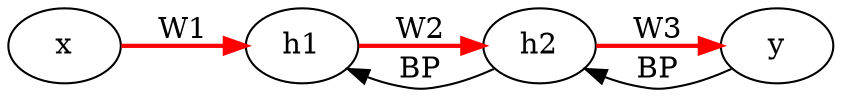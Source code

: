 digraph {
    rankdir=LR;
    graph[bgcolor="#00000000"];
    x -> h1 [style=bold color="#ff0000" label=W1];
    h1 -> h2 [style=bold color="#ff0000" label=W2];
    h2 -> y [style=bold color="#ff0000" label=W3];
    y -> h2 -> h1 [label="BP"];
}
